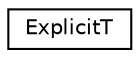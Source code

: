 digraph "Graphical Class Hierarchy"
{
  edge [fontname="Helvetica",fontsize="10",labelfontname="Helvetica",labelfontsize="10"];
  node [fontname="Helvetica",fontsize="10",shape=record];
  rankdir="LR";
  Node0 [label="ExplicitT",height=0.2,width=0.4,color="black", fillcolor="white", style="filled",URL="$struct_explicit_t.html"];
}
